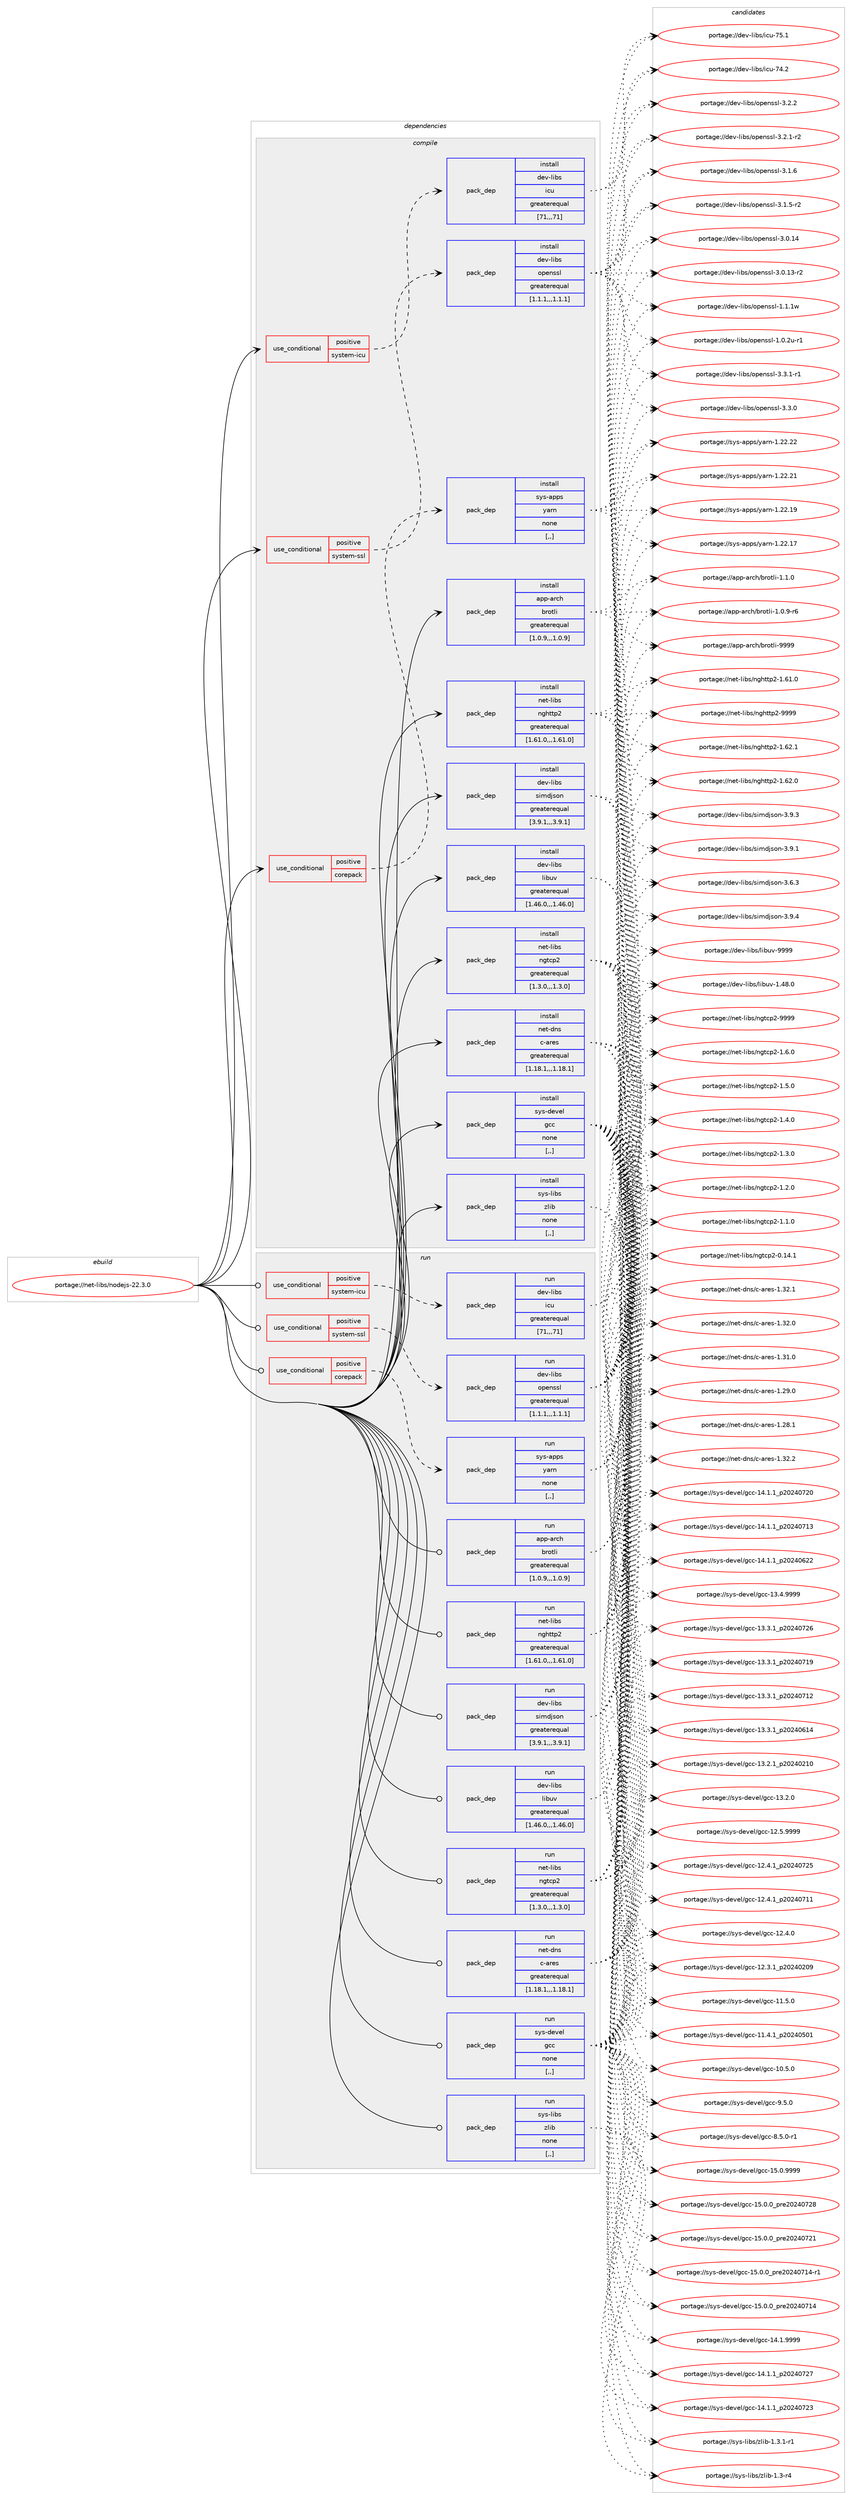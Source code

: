 digraph prolog {

# *************
# Graph options
# *************

newrank=true;
concentrate=true;
compound=true;
graph [rankdir=LR,fontname=Helvetica,fontsize=10,ranksep=1.5];#, ranksep=2.5, nodesep=0.2];
edge  [arrowhead=vee];
node  [fontname=Helvetica,fontsize=10];

# **********
# The ebuild
# **********

subgraph cluster_leftcol {
color=gray;
label=<<i>ebuild</i>>;
id [label="portage://net-libs/nodejs-22.3.0", color=red, width=4, href="../net-libs/nodejs-22.3.0.svg"];
}

# ****************
# The dependencies
# ****************

subgraph cluster_midcol {
color=gray;
label=<<i>dependencies</i>>;
subgraph cluster_compile {
fillcolor="#eeeeee";
style=filled;
label=<<i>compile</i>>;
subgraph cond94223 {
dependency360945 [label=<<TABLE BORDER="0" CELLBORDER="1" CELLSPACING="0" CELLPADDING="4"><TR><TD ROWSPAN="3" CELLPADDING="10">use_conditional</TD></TR><TR><TD>positive</TD></TR><TR><TD>corepack</TD></TR></TABLE>>, shape=none, color=red];
subgraph pack264064 {
dependency360946 [label=<<TABLE BORDER="0" CELLBORDER="1" CELLSPACING="0" CELLPADDING="4" WIDTH="220"><TR><TD ROWSPAN="6" CELLPADDING="30">pack_dep</TD></TR><TR><TD WIDTH="110">install</TD></TR><TR><TD>sys-apps</TD></TR><TR><TD>yarn</TD></TR><TR><TD>none</TD></TR><TR><TD>[,,]</TD></TR></TABLE>>, shape=none, color=blue];
}
dependency360945:e -> dependency360946:w [weight=20,style="dashed",arrowhead="vee"];
}
id:e -> dependency360945:w [weight=20,style="solid",arrowhead="vee"];
subgraph cond94224 {
dependency360947 [label=<<TABLE BORDER="0" CELLBORDER="1" CELLSPACING="0" CELLPADDING="4"><TR><TD ROWSPAN="3" CELLPADDING="10">use_conditional</TD></TR><TR><TD>positive</TD></TR><TR><TD>system-icu</TD></TR></TABLE>>, shape=none, color=red];
subgraph pack264065 {
dependency360948 [label=<<TABLE BORDER="0" CELLBORDER="1" CELLSPACING="0" CELLPADDING="4" WIDTH="220"><TR><TD ROWSPAN="6" CELLPADDING="30">pack_dep</TD></TR><TR><TD WIDTH="110">install</TD></TR><TR><TD>dev-libs</TD></TR><TR><TD>icu</TD></TR><TR><TD>greaterequal</TD></TR><TR><TD>[71,,,71]</TD></TR></TABLE>>, shape=none, color=blue];
}
dependency360947:e -> dependency360948:w [weight=20,style="dashed",arrowhead="vee"];
}
id:e -> dependency360947:w [weight=20,style="solid",arrowhead="vee"];
subgraph cond94225 {
dependency360949 [label=<<TABLE BORDER="0" CELLBORDER="1" CELLSPACING="0" CELLPADDING="4"><TR><TD ROWSPAN="3" CELLPADDING="10">use_conditional</TD></TR><TR><TD>positive</TD></TR><TR><TD>system-ssl</TD></TR></TABLE>>, shape=none, color=red];
subgraph pack264066 {
dependency360950 [label=<<TABLE BORDER="0" CELLBORDER="1" CELLSPACING="0" CELLPADDING="4" WIDTH="220"><TR><TD ROWSPAN="6" CELLPADDING="30">pack_dep</TD></TR><TR><TD WIDTH="110">install</TD></TR><TR><TD>dev-libs</TD></TR><TR><TD>openssl</TD></TR><TR><TD>greaterequal</TD></TR><TR><TD>[1.1.1,,,1.1.1]</TD></TR></TABLE>>, shape=none, color=blue];
}
dependency360949:e -> dependency360950:w [weight=20,style="dashed",arrowhead="vee"];
}
id:e -> dependency360949:w [weight=20,style="solid",arrowhead="vee"];
subgraph pack264067 {
dependency360951 [label=<<TABLE BORDER="0" CELLBORDER="1" CELLSPACING="0" CELLPADDING="4" WIDTH="220"><TR><TD ROWSPAN="6" CELLPADDING="30">pack_dep</TD></TR><TR><TD WIDTH="110">install</TD></TR><TR><TD>app-arch</TD></TR><TR><TD>brotli</TD></TR><TR><TD>greaterequal</TD></TR><TR><TD>[1.0.9,,,1.0.9]</TD></TR></TABLE>>, shape=none, color=blue];
}
id:e -> dependency360951:w [weight=20,style="solid",arrowhead="vee"];
subgraph pack264068 {
dependency360952 [label=<<TABLE BORDER="0" CELLBORDER="1" CELLSPACING="0" CELLPADDING="4" WIDTH="220"><TR><TD ROWSPAN="6" CELLPADDING="30">pack_dep</TD></TR><TR><TD WIDTH="110">install</TD></TR><TR><TD>dev-libs</TD></TR><TR><TD>libuv</TD></TR><TR><TD>greaterequal</TD></TR><TR><TD>[1.46.0,,,1.46.0]</TD></TR></TABLE>>, shape=none, color=blue];
}
id:e -> dependency360952:w [weight=20,style="solid",arrowhead="vee"];
subgraph pack264069 {
dependency360953 [label=<<TABLE BORDER="0" CELLBORDER="1" CELLSPACING="0" CELLPADDING="4" WIDTH="220"><TR><TD ROWSPAN="6" CELLPADDING="30">pack_dep</TD></TR><TR><TD WIDTH="110">install</TD></TR><TR><TD>dev-libs</TD></TR><TR><TD>simdjson</TD></TR><TR><TD>greaterequal</TD></TR><TR><TD>[3.9.1,,,3.9.1]</TD></TR></TABLE>>, shape=none, color=blue];
}
id:e -> dependency360953:w [weight=20,style="solid",arrowhead="vee"];
subgraph pack264070 {
dependency360954 [label=<<TABLE BORDER="0" CELLBORDER="1" CELLSPACING="0" CELLPADDING="4" WIDTH="220"><TR><TD ROWSPAN="6" CELLPADDING="30">pack_dep</TD></TR><TR><TD WIDTH="110">install</TD></TR><TR><TD>net-dns</TD></TR><TR><TD>c-ares</TD></TR><TR><TD>greaterequal</TD></TR><TR><TD>[1.18.1,,,1.18.1]</TD></TR></TABLE>>, shape=none, color=blue];
}
id:e -> dependency360954:w [weight=20,style="solid",arrowhead="vee"];
subgraph pack264071 {
dependency360955 [label=<<TABLE BORDER="0" CELLBORDER="1" CELLSPACING="0" CELLPADDING="4" WIDTH="220"><TR><TD ROWSPAN="6" CELLPADDING="30">pack_dep</TD></TR><TR><TD WIDTH="110">install</TD></TR><TR><TD>net-libs</TD></TR><TR><TD>nghttp2</TD></TR><TR><TD>greaterequal</TD></TR><TR><TD>[1.61.0,,,1.61.0]</TD></TR></TABLE>>, shape=none, color=blue];
}
id:e -> dependency360955:w [weight=20,style="solid",arrowhead="vee"];
subgraph pack264072 {
dependency360956 [label=<<TABLE BORDER="0" CELLBORDER="1" CELLSPACING="0" CELLPADDING="4" WIDTH="220"><TR><TD ROWSPAN="6" CELLPADDING="30">pack_dep</TD></TR><TR><TD WIDTH="110">install</TD></TR><TR><TD>net-libs</TD></TR><TR><TD>ngtcp2</TD></TR><TR><TD>greaterequal</TD></TR><TR><TD>[1.3.0,,,1.3.0]</TD></TR></TABLE>>, shape=none, color=blue];
}
id:e -> dependency360956:w [weight=20,style="solid",arrowhead="vee"];
subgraph pack264073 {
dependency360957 [label=<<TABLE BORDER="0" CELLBORDER="1" CELLSPACING="0" CELLPADDING="4" WIDTH="220"><TR><TD ROWSPAN="6" CELLPADDING="30">pack_dep</TD></TR><TR><TD WIDTH="110">install</TD></TR><TR><TD>sys-devel</TD></TR><TR><TD>gcc</TD></TR><TR><TD>none</TD></TR><TR><TD>[,,]</TD></TR></TABLE>>, shape=none, color=blue];
}
id:e -> dependency360957:w [weight=20,style="solid",arrowhead="vee"];
subgraph pack264074 {
dependency360958 [label=<<TABLE BORDER="0" CELLBORDER="1" CELLSPACING="0" CELLPADDING="4" WIDTH="220"><TR><TD ROWSPAN="6" CELLPADDING="30">pack_dep</TD></TR><TR><TD WIDTH="110">install</TD></TR><TR><TD>sys-libs</TD></TR><TR><TD>zlib</TD></TR><TR><TD>none</TD></TR><TR><TD>[,,]</TD></TR></TABLE>>, shape=none, color=blue];
}
id:e -> dependency360958:w [weight=20,style="solid",arrowhead="vee"];
}
subgraph cluster_compileandrun {
fillcolor="#eeeeee";
style=filled;
label=<<i>compile and run</i>>;
}
subgraph cluster_run {
fillcolor="#eeeeee";
style=filled;
label=<<i>run</i>>;
subgraph cond94226 {
dependency360959 [label=<<TABLE BORDER="0" CELLBORDER="1" CELLSPACING="0" CELLPADDING="4"><TR><TD ROWSPAN="3" CELLPADDING="10">use_conditional</TD></TR><TR><TD>positive</TD></TR><TR><TD>corepack</TD></TR></TABLE>>, shape=none, color=red];
subgraph pack264075 {
dependency360960 [label=<<TABLE BORDER="0" CELLBORDER="1" CELLSPACING="0" CELLPADDING="4" WIDTH="220"><TR><TD ROWSPAN="6" CELLPADDING="30">pack_dep</TD></TR><TR><TD WIDTH="110">run</TD></TR><TR><TD>sys-apps</TD></TR><TR><TD>yarn</TD></TR><TR><TD>none</TD></TR><TR><TD>[,,]</TD></TR></TABLE>>, shape=none, color=blue];
}
dependency360959:e -> dependency360960:w [weight=20,style="dashed",arrowhead="vee"];
}
id:e -> dependency360959:w [weight=20,style="solid",arrowhead="odot"];
subgraph cond94227 {
dependency360961 [label=<<TABLE BORDER="0" CELLBORDER="1" CELLSPACING="0" CELLPADDING="4"><TR><TD ROWSPAN="3" CELLPADDING="10">use_conditional</TD></TR><TR><TD>positive</TD></TR><TR><TD>system-icu</TD></TR></TABLE>>, shape=none, color=red];
subgraph pack264076 {
dependency360962 [label=<<TABLE BORDER="0" CELLBORDER="1" CELLSPACING="0" CELLPADDING="4" WIDTH="220"><TR><TD ROWSPAN="6" CELLPADDING="30">pack_dep</TD></TR><TR><TD WIDTH="110">run</TD></TR><TR><TD>dev-libs</TD></TR><TR><TD>icu</TD></TR><TR><TD>greaterequal</TD></TR><TR><TD>[71,,,71]</TD></TR></TABLE>>, shape=none, color=blue];
}
dependency360961:e -> dependency360962:w [weight=20,style="dashed",arrowhead="vee"];
}
id:e -> dependency360961:w [weight=20,style="solid",arrowhead="odot"];
subgraph cond94228 {
dependency360963 [label=<<TABLE BORDER="0" CELLBORDER="1" CELLSPACING="0" CELLPADDING="4"><TR><TD ROWSPAN="3" CELLPADDING="10">use_conditional</TD></TR><TR><TD>positive</TD></TR><TR><TD>system-ssl</TD></TR></TABLE>>, shape=none, color=red];
subgraph pack264077 {
dependency360964 [label=<<TABLE BORDER="0" CELLBORDER="1" CELLSPACING="0" CELLPADDING="4" WIDTH="220"><TR><TD ROWSPAN="6" CELLPADDING="30">pack_dep</TD></TR><TR><TD WIDTH="110">run</TD></TR><TR><TD>dev-libs</TD></TR><TR><TD>openssl</TD></TR><TR><TD>greaterequal</TD></TR><TR><TD>[1.1.1,,,1.1.1]</TD></TR></TABLE>>, shape=none, color=blue];
}
dependency360963:e -> dependency360964:w [weight=20,style="dashed",arrowhead="vee"];
}
id:e -> dependency360963:w [weight=20,style="solid",arrowhead="odot"];
subgraph pack264078 {
dependency360965 [label=<<TABLE BORDER="0" CELLBORDER="1" CELLSPACING="0" CELLPADDING="4" WIDTH="220"><TR><TD ROWSPAN="6" CELLPADDING="30">pack_dep</TD></TR><TR><TD WIDTH="110">run</TD></TR><TR><TD>app-arch</TD></TR><TR><TD>brotli</TD></TR><TR><TD>greaterequal</TD></TR><TR><TD>[1.0.9,,,1.0.9]</TD></TR></TABLE>>, shape=none, color=blue];
}
id:e -> dependency360965:w [weight=20,style="solid",arrowhead="odot"];
subgraph pack264079 {
dependency360966 [label=<<TABLE BORDER="0" CELLBORDER="1" CELLSPACING="0" CELLPADDING="4" WIDTH="220"><TR><TD ROWSPAN="6" CELLPADDING="30">pack_dep</TD></TR><TR><TD WIDTH="110">run</TD></TR><TR><TD>dev-libs</TD></TR><TR><TD>libuv</TD></TR><TR><TD>greaterequal</TD></TR><TR><TD>[1.46.0,,,1.46.0]</TD></TR></TABLE>>, shape=none, color=blue];
}
id:e -> dependency360966:w [weight=20,style="solid",arrowhead="odot"];
subgraph pack264080 {
dependency360967 [label=<<TABLE BORDER="0" CELLBORDER="1" CELLSPACING="0" CELLPADDING="4" WIDTH="220"><TR><TD ROWSPAN="6" CELLPADDING="30">pack_dep</TD></TR><TR><TD WIDTH="110">run</TD></TR><TR><TD>dev-libs</TD></TR><TR><TD>simdjson</TD></TR><TR><TD>greaterequal</TD></TR><TR><TD>[3.9.1,,,3.9.1]</TD></TR></TABLE>>, shape=none, color=blue];
}
id:e -> dependency360967:w [weight=20,style="solid",arrowhead="odot"];
subgraph pack264081 {
dependency360968 [label=<<TABLE BORDER="0" CELLBORDER="1" CELLSPACING="0" CELLPADDING="4" WIDTH="220"><TR><TD ROWSPAN="6" CELLPADDING="30">pack_dep</TD></TR><TR><TD WIDTH="110">run</TD></TR><TR><TD>net-dns</TD></TR><TR><TD>c-ares</TD></TR><TR><TD>greaterequal</TD></TR><TR><TD>[1.18.1,,,1.18.1]</TD></TR></TABLE>>, shape=none, color=blue];
}
id:e -> dependency360968:w [weight=20,style="solid",arrowhead="odot"];
subgraph pack264082 {
dependency360969 [label=<<TABLE BORDER="0" CELLBORDER="1" CELLSPACING="0" CELLPADDING="4" WIDTH="220"><TR><TD ROWSPAN="6" CELLPADDING="30">pack_dep</TD></TR><TR><TD WIDTH="110">run</TD></TR><TR><TD>net-libs</TD></TR><TR><TD>nghttp2</TD></TR><TR><TD>greaterequal</TD></TR><TR><TD>[1.61.0,,,1.61.0]</TD></TR></TABLE>>, shape=none, color=blue];
}
id:e -> dependency360969:w [weight=20,style="solid",arrowhead="odot"];
subgraph pack264083 {
dependency360970 [label=<<TABLE BORDER="0" CELLBORDER="1" CELLSPACING="0" CELLPADDING="4" WIDTH="220"><TR><TD ROWSPAN="6" CELLPADDING="30">pack_dep</TD></TR><TR><TD WIDTH="110">run</TD></TR><TR><TD>net-libs</TD></TR><TR><TD>ngtcp2</TD></TR><TR><TD>greaterequal</TD></TR><TR><TD>[1.3.0,,,1.3.0]</TD></TR></TABLE>>, shape=none, color=blue];
}
id:e -> dependency360970:w [weight=20,style="solid",arrowhead="odot"];
subgraph pack264084 {
dependency360971 [label=<<TABLE BORDER="0" CELLBORDER="1" CELLSPACING="0" CELLPADDING="4" WIDTH="220"><TR><TD ROWSPAN="6" CELLPADDING="30">pack_dep</TD></TR><TR><TD WIDTH="110">run</TD></TR><TR><TD>sys-devel</TD></TR><TR><TD>gcc</TD></TR><TR><TD>none</TD></TR><TR><TD>[,,]</TD></TR></TABLE>>, shape=none, color=blue];
}
id:e -> dependency360971:w [weight=20,style="solid",arrowhead="odot"];
subgraph pack264085 {
dependency360972 [label=<<TABLE BORDER="0" CELLBORDER="1" CELLSPACING="0" CELLPADDING="4" WIDTH="220"><TR><TD ROWSPAN="6" CELLPADDING="30">pack_dep</TD></TR><TR><TD WIDTH="110">run</TD></TR><TR><TD>sys-libs</TD></TR><TR><TD>zlib</TD></TR><TR><TD>none</TD></TR><TR><TD>[,,]</TD></TR></TABLE>>, shape=none, color=blue];
}
id:e -> dependency360972:w [weight=20,style="solid",arrowhead="odot"];
}
}

# **************
# The candidates
# **************

subgraph cluster_choices {
rank=same;
color=gray;
label=<<i>candidates</i>>;

subgraph choice264064 {
color=black;
nodesep=1;
choice115121115459711211211547121971141104549465050465050 [label="portage://sys-apps/yarn-1.22.22", color=red, width=4,href="../sys-apps/yarn-1.22.22.svg"];
choice115121115459711211211547121971141104549465050465049 [label="portage://sys-apps/yarn-1.22.21", color=red, width=4,href="../sys-apps/yarn-1.22.21.svg"];
choice115121115459711211211547121971141104549465050464957 [label="portage://sys-apps/yarn-1.22.19", color=red, width=4,href="../sys-apps/yarn-1.22.19.svg"];
choice115121115459711211211547121971141104549465050464955 [label="portage://sys-apps/yarn-1.22.17", color=red, width=4,href="../sys-apps/yarn-1.22.17.svg"];
dependency360946:e -> choice115121115459711211211547121971141104549465050465050:w [style=dotted,weight="100"];
dependency360946:e -> choice115121115459711211211547121971141104549465050465049:w [style=dotted,weight="100"];
dependency360946:e -> choice115121115459711211211547121971141104549465050464957:w [style=dotted,weight="100"];
dependency360946:e -> choice115121115459711211211547121971141104549465050464955:w [style=dotted,weight="100"];
}
subgraph choice264065 {
color=black;
nodesep=1;
choice100101118451081059811547105991174555534649 [label="portage://dev-libs/icu-75.1", color=red, width=4,href="../dev-libs/icu-75.1.svg"];
choice100101118451081059811547105991174555524650 [label="portage://dev-libs/icu-74.2", color=red, width=4,href="../dev-libs/icu-74.2.svg"];
dependency360948:e -> choice100101118451081059811547105991174555534649:w [style=dotted,weight="100"];
dependency360948:e -> choice100101118451081059811547105991174555524650:w [style=dotted,weight="100"];
}
subgraph choice264066 {
color=black;
nodesep=1;
choice1001011184510810598115471111121011101151151084551465146494511449 [label="portage://dev-libs/openssl-3.3.1-r1", color=red, width=4,href="../dev-libs/openssl-3.3.1-r1.svg"];
choice100101118451081059811547111112101110115115108455146514648 [label="portage://dev-libs/openssl-3.3.0", color=red, width=4,href="../dev-libs/openssl-3.3.0.svg"];
choice100101118451081059811547111112101110115115108455146504650 [label="portage://dev-libs/openssl-3.2.2", color=red, width=4,href="../dev-libs/openssl-3.2.2.svg"];
choice1001011184510810598115471111121011101151151084551465046494511450 [label="portage://dev-libs/openssl-3.2.1-r2", color=red, width=4,href="../dev-libs/openssl-3.2.1-r2.svg"];
choice100101118451081059811547111112101110115115108455146494654 [label="portage://dev-libs/openssl-3.1.6", color=red, width=4,href="../dev-libs/openssl-3.1.6.svg"];
choice1001011184510810598115471111121011101151151084551464946534511450 [label="portage://dev-libs/openssl-3.1.5-r2", color=red, width=4,href="../dev-libs/openssl-3.1.5-r2.svg"];
choice10010111845108105981154711111210111011511510845514648464952 [label="portage://dev-libs/openssl-3.0.14", color=red, width=4,href="../dev-libs/openssl-3.0.14.svg"];
choice100101118451081059811547111112101110115115108455146484649514511450 [label="portage://dev-libs/openssl-3.0.13-r2", color=red, width=4,href="../dev-libs/openssl-3.0.13-r2.svg"];
choice100101118451081059811547111112101110115115108454946494649119 [label="portage://dev-libs/openssl-1.1.1w", color=red, width=4,href="../dev-libs/openssl-1.1.1w.svg"];
choice1001011184510810598115471111121011101151151084549464846501174511449 [label="portage://dev-libs/openssl-1.0.2u-r1", color=red, width=4,href="../dev-libs/openssl-1.0.2u-r1.svg"];
dependency360950:e -> choice1001011184510810598115471111121011101151151084551465146494511449:w [style=dotted,weight="100"];
dependency360950:e -> choice100101118451081059811547111112101110115115108455146514648:w [style=dotted,weight="100"];
dependency360950:e -> choice100101118451081059811547111112101110115115108455146504650:w [style=dotted,weight="100"];
dependency360950:e -> choice1001011184510810598115471111121011101151151084551465046494511450:w [style=dotted,weight="100"];
dependency360950:e -> choice100101118451081059811547111112101110115115108455146494654:w [style=dotted,weight="100"];
dependency360950:e -> choice1001011184510810598115471111121011101151151084551464946534511450:w [style=dotted,weight="100"];
dependency360950:e -> choice10010111845108105981154711111210111011511510845514648464952:w [style=dotted,weight="100"];
dependency360950:e -> choice100101118451081059811547111112101110115115108455146484649514511450:w [style=dotted,weight="100"];
dependency360950:e -> choice100101118451081059811547111112101110115115108454946494649119:w [style=dotted,weight="100"];
dependency360950:e -> choice1001011184510810598115471111121011101151151084549464846501174511449:w [style=dotted,weight="100"];
}
subgraph choice264067 {
color=black;
nodesep=1;
choice9711211245971149910447981141111161081054557575757 [label="portage://app-arch/brotli-9999", color=red, width=4,href="../app-arch/brotli-9999.svg"];
choice971121124597114991044798114111116108105454946494648 [label="portage://app-arch/brotli-1.1.0", color=red, width=4,href="../app-arch/brotli-1.1.0.svg"];
choice9711211245971149910447981141111161081054549464846574511454 [label="portage://app-arch/brotli-1.0.9-r6", color=red, width=4,href="../app-arch/brotli-1.0.9-r6.svg"];
dependency360951:e -> choice9711211245971149910447981141111161081054557575757:w [style=dotted,weight="100"];
dependency360951:e -> choice971121124597114991044798114111116108105454946494648:w [style=dotted,weight="100"];
dependency360951:e -> choice9711211245971149910447981141111161081054549464846574511454:w [style=dotted,weight="100"];
}
subgraph choice264068 {
color=black;
nodesep=1;
choice100101118451081059811547108105981171184557575757 [label="portage://dev-libs/libuv-9999", color=red, width=4,href="../dev-libs/libuv-9999.svg"];
choice1001011184510810598115471081059811711845494652564648 [label="portage://dev-libs/libuv-1.48.0", color=red, width=4,href="../dev-libs/libuv-1.48.0.svg"];
dependency360952:e -> choice100101118451081059811547108105981171184557575757:w [style=dotted,weight="100"];
dependency360952:e -> choice1001011184510810598115471081059811711845494652564648:w [style=dotted,weight="100"];
}
subgraph choice264069 {
color=black;
nodesep=1;
choice100101118451081059811547115105109100106115111110455146574652 [label="portage://dev-libs/simdjson-3.9.4", color=red, width=4,href="../dev-libs/simdjson-3.9.4.svg"];
choice100101118451081059811547115105109100106115111110455146574651 [label="portage://dev-libs/simdjson-3.9.3", color=red, width=4,href="../dev-libs/simdjson-3.9.3.svg"];
choice100101118451081059811547115105109100106115111110455146574649 [label="portage://dev-libs/simdjson-3.9.1", color=red, width=4,href="../dev-libs/simdjson-3.9.1.svg"];
choice100101118451081059811547115105109100106115111110455146544651 [label="portage://dev-libs/simdjson-3.6.3", color=red, width=4,href="../dev-libs/simdjson-3.6.3.svg"];
dependency360953:e -> choice100101118451081059811547115105109100106115111110455146574652:w [style=dotted,weight="100"];
dependency360953:e -> choice100101118451081059811547115105109100106115111110455146574651:w [style=dotted,weight="100"];
dependency360953:e -> choice100101118451081059811547115105109100106115111110455146574649:w [style=dotted,weight="100"];
dependency360953:e -> choice100101118451081059811547115105109100106115111110455146544651:w [style=dotted,weight="100"];
}
subgraph choice264070 {
color=black;
nodesep=1;
choice110101116451001101154799459711410111545494651504650 [label="portage://net-dns/c-ares-1.32.2", color=red, width=4,href="../net-dns/c-ares-1.32.2.svg"];
choice110101116451001101154799459711410111545494651504649 [label="portage://net-dns/c-ares-1.32.1", color=red, width=4,href="../net-dns/c-ares-1.32.1.svg"];
choice110101116451001101154799459711410111545494651504648 [label="portage://net-dns/c-ares-1.32.0", color=red, width=4,href="../net-dns/c-ares-1.32.0.svg"];
choice110101116451001101154799459711410111545494651494648 [label="portage://net-dns/c-ares-1.31.0", color=red, width=4,href="../net-dns/c-ares-1.31.0.svg"];
choice110101116451001101154799459711410111545494650574648 [label="portage://net-dns/c-ares-1.29.0", color=red, width=4,href="../net-dns/c-ares-1.29.0.svg"];
choice110101116451001101154799459711410111545494650564649 [label="portage://net-dns/c-ares-1.28.1", color=red, width=4,href="../net-dns/c-ares-1.28.1.svg"];
dependency360954:e -> choice110101116451001101154799459711410111545494651504650:w [style=dotted,weight="100"];
dependency360954:e -> choice110101116451001101154799459711410111545494651504649:w [style=dotted,weight="100"];
dependency360954:e -> choice110101116451001101154799459711410111545494651504648:w [style=dotted,weight="100"];
dependency360954:e -> choice110101116451001101154799459711410111545494651494648:w [style=dotted,weight="100"];
dependency360954:e -> choice110101116451001101154799459711410111545494650574648:w [style=dotted,weight="100"];
dependency360954:e -> choice110101116451001101154799459711410111545494650564649:w [style=dotted,weight="100"];
}
subgraph choice264071 {
color=black;
nodesep=1;
choice110101116451081059811547110103104116116112504557575757 [label="portage://net-libs/nghttp2-9999", color=red, width=4,href="../net-libs/nghttp2-9999.svg"];
choice1101011164510810598115471101031041161161125045494654504649 [label="portage://net-libs/nghttp2-1.62.1", color=red, width=4,href="../net-libs/nghttp2-1.62.1.svg"];
choice1101011164510810598115471101031041161161125045494654504648 [label="portage://net-libs/nghttp2-1.62.0", color=red, width=4,href="../net-libs/nghttp2-1.62.0.svg"];
choice1101011164510810598115471101031041161161125045494654494648 [label="portage://net-libs/nghttp2-1.61.0", color=red, width=4,href="../net-libs/nghttp2-1.61.0.svg"];
dependency360955:e -> choice110101116451081059811547110103104116116112504557575757:w [style=dotted,weight="100"];
dependency360955:e -> choice1101011164510810598115471101031041161161125045494654504649:w [style=dotted,weight="100"];
dependency360955:e -> choice1101011164510810598115471101031041161161125045494654504648:w [style=dotted,weight="100"];
dependency360955:e -> choice1101011164510810598115471101031041161161125045494654494648:w [style=dotted,weight="100"];
}
subgraph choice264072 {
color=black;
nodesep=1;
choice11010111645108105981154711010311699112504557575757 [label="portage://net-libs/ngtcp2-9999", color=red, width=4,href="../net-libs/ngtcp2-9999.svg"];
choice1101011164510810598115471101031169911250454946544648 [label="portage://net-libs/ngtcp2-1.6.0", color=red, width=4,href="../net-libs/ngtcp2-1.6.0.svg"];
choice1101011164510810598115471101031169911250454946534648 [label="portage://net-libs/ngtcp2-1.5.0", color=red, width=4,href="../net-libs/ngtcp2-1.5.0.svg"];
choice1101011164510810598115471101031169911250454946524648 [label="portage://net-libs/ngtcp2-1.4.0", color=red, width=4,href="../net-libs/ngtcp2-1.4.0.svg"];
choice1101011164510810598115471101031169911250454946514648 [label="portage://net-libs/ngtcp2-1.3.0", color=red, width=4,href="../net-libs/ngtcp2-1.3.0.svg"];
choice1101011164510810598115471101031169911250454946504648 [label="portage://net-libs/ngtcp2-1.2.0", color=red, width=4,href="../net-libs/ngtcp2-1.2.0.svg"];
choice1101011164510810598115471101031169911250454946494648 [label="portage://net-libs/ngtcp2-1.1.0", color=red, width=4,href="../net-libs/ngtcp2-1.1.0.svg"];
choice110101116451081059811547110103116991125045484649524649 [label="portage://net-libs/ngtcp2-0.14.1", color=red, width=4,href="../net-libs/ngtcp2-0.14.1.svg"];
dependency360956:e -> choice11010111645108105981154711010311699112504557575757:w [style=dotted,weight="100"];
dependency360956:e -> choice1101011164510810598115471101031169911250454946544648:w [style=dotted,weight="100"];
dependency360956:e -> choice1101011164510810598115471101031169911250454946534648:w [style=dotted,weight="100"];
dependency360956:e -> choice1101011164510810598115471101031169911250454946524648:w [style=dotted,weight="100"];
dependency360956:e -> choice1101011164510810598115471101031169911250454946514648:w [style=dotted,weight="100"];
dependency360956:e -> choice1101011164510810598115471101031169911250454946504648:w [style=dotted,weight="100"];
dependency360956:e -> choice1101011164510810598115471101031169911250454946494648:w [style=dotted,weight="100"];
dependency360956:e -> choice110101116451081059811547110103116991125045484649524649:w [style=dotted,weight="100"];
}
subgraph choice264073 {
color=black;
nodesep=1;
choice1151211154510010111810110847103999945495346484657575757 [label="portage://sys-devel/gcc-15.0.9999", color=red, width=4,href="../sys-devel/gcc-15.0.9999.svg"];
choice1151211154510010111810110847103999945495346484648951121141015048505248555056 [label="portage://sys-devel/gcc-15.0.0_pre20240728", color=red, width=4,href="../sys-devel/gcc-15.0.0_pre20240728.svg"];
choice1151211154510010111810110847103999945495346484648951121141015048505248555049 [label="portage://sys-devel/gcc-15.0.0_pre20240721", color=red, width=4,href="../sys-devel/gcc-15.0.0_pre20240721.svg"];
choice11512111545100101118101108471039999454953464846489511211410150485052485549524511449 [label="portage://sys-devel/gcc-15.0.0_pre20240714-r1", color=red, width=4,href="../sys-devel/gcc-15.0.0_pre20240714-r1.svg"];
choice1151211154510010111810110847103999945495346484648951121141015048505248554952 [label="portage://sys-devel/gcc-15.0.0_pre20240714", color=red, width=4,href="../sys-devel/gcc-15.0.0_pre20240714.svg"];
choice1151211154510010111810110847103999945495246494657575757 [label="portage://sys-devel/gcc-14.1.9999", color=red, width=4,href="../sys-devel/gcc-14.1.9999.svg"];
choice1151211154510010111810110847103999945495246494649951125048505248555055 [label="portage://sys-devel/gcc-14.1.1_p20240727", color=red, width=4,href="../sys-devel/gcc-14.1.1_p20240727.svg"];
choice1151211154510010111810110847103999945495246494649951125048505248555051 [label="portage://sys-devel/gcc-14.1.1_p20240723", color=red, width=4,href="../sys-devel/gcc-14.1.1_p20240723.svg"];
choice1151211154510010111810110847103999945495246494649951125048505248555048 [label="portage://sys-devel/gcc-14.1.1_p20240720", color=red, width=4,href="../sys-devel/gcc-14.1.1_p20240720.svg"];
choice1151211154510010111810110847103999945495246494649951125048505248554951 [label="portage://sys-devel/gcc-14.1.1_p20240713", color=red, width=4,href="../sys-devel/gcc-14.1.1_p20240713.svg"];
choice1151211154510010111810110847103999945495246494649951125048505248545050 [label="portage://sys-devel/gcc-14.1.1_p20240622", color=red, width=4,href="../sys-devel/gcc-14.1.1_p20240622.svg"];
choice1151211154510010111810110847103999945495146524657575757 [label="portage://sys-devel/gcc-13.4.9999", color=red, width=4,href="../sys-devel/gcc-13.4.9999.svg"];
choice1151211154510010111810110847103999945495146514649951125048505248555054 [label="portage://sys-devel/gcc-13.3.1_p20240726", color=red, width=4,href="../sys-devel/gcc-13.3.1_p20240726.svg"];
choice1151211154510010111810110847103999945495146514649951125048505248554957 [label="portage://sys-devel/gcc-13.3.1_p20240719", color=red, width=4,href="../sys-devel/gcc-13.3.1_p20240719.svg"];
choice1151211154510010111810110847103999945495146514649951125048505248554950 [label="portage://sys-devel/gcc-13.3.1_p20240712", color=red, width=4,href="../sys-devel/gcc-13.3.1_p20240712.svg"];
choice1151211154510010111810110847103999945495146514649951125048505248544952 [label="portage://sys-devel/gcc-13.3.1_p20240614", color=red, width=4,href="../sys-devel/gcc-13.3.1_p20240614.svg"];
choice1151211154510010111810110847103999945495146504649951125048505248504948 [label="portage://sys-devel/gcc-13.2.1_p20240210", color=red, width=4,href="../sys-devel/gcc-13.2.1_p20240210.svg"];
choice1151211154510010111810110847103999945495146504648 [label="portage://sys-devel/gcc-13.2.0", color=red, width=4,href="../sys-devel/gcc-13.2.0.svg"];
choice1151211154510010111810110847103999945495046534657575757 [label="portage://sys-devel/gcc-12.5.9999", color=red, width=4,href="../sys-devel/gcc-12.5.9999.svg"];
choice1151211154510010111810110847103999945495046524649951125048505248555053 [label="portage://sys-devel/gcc-12.4.1_p20240725", color=red, width=4,href="../sys-devel/gcc-12.4.1_p20240725.svg"];
choice1151211154510010111810110847103999945495046524649951125048505248554949 [label="portage://sys-devel/gcc-12.4.1_p20240711", color=red, width=4,href="../sys-devel/gcc-12.4.1_p20240711.svg"];
choice1151211154510010111810110847103999945495046524648 [label="portage://sys-devel/gcc-12.4.0", color=red, width=4,href="../sys-devel/gcc-12.4.0.svg"];
choice1151211154510010111810110847103999945495046514649951125048505248504857 [label="portage://sys-devel/gcc-12.3.1_p20240209", color=red, width=4,href="../sys-devel/gcc-12.3.1_p20240209.svg"];
choice1151211154510010111810110847103999945494946534648 [label="portage://sys-devel/gcc-11.5.0", color=red, width=4,href="../sys-devel/gcc-11.5.0.svg"];
choice1151211154510010111810110847103999945494946524649951125048505248534849 [label="portage://sys-devel/gcc-11.4.1_p20240501", color=red, width=4,href="../sys-devel/gcc-11.4.1_p20240501.svg"];
choice1151211154510010111810110847103999945494846534648 [label="portage://sys-devel/gcc-10.5.0", color=red, width=4,href="../sys-devel/gcc-10.5.0.svg"];
choice11512111545100101118101108471039999455746534648 [label="portage://sys-devel/gcc-9.5.0", color=red, width=4,href="../sys-devel/gcc-9.5.0.svg"];
choice115121115451001011181011084710399994556465346484511449 [label="portage://sys-devel/gcc-8.5.0-r1", color=red, width=4,href="../sys-devel/gcc-8.5.0-r1.svg"];
dependency360957:e -> choice1151211154510010111810110847103999945495346484657575757:w [style=dotted,weight="100"];
dependency360957:e -> choice1151211154510010111810110847103999945495346484648951121141015048505248555056:w [style=dotted,weight="100"];
dependency360957:e -> choice1151211154510010111810110847103999945495346484648951121141015048505248555049:w [style=dotted,weight="100"];
dependency360957:e -> choice11512111545100101118101108471039999454953464846489511211410150485052485549524511449:w [style=dotted,weight="100"];
dependency360957:e -> choice1151211154510010111810110847103999945495346484648951121141015048505248554952:w [style=dotted,weight="100"];
dependency360957:e -> choice1151211154510010111810110847103999945495246494657575757:w [style=dotted,weight="100"];
dependency360957:e -> choice1151211154510010111810110847103999945495246494649951125048505248555055:w [style=dotted,weight="100"];
dependency360957:e -> choice1151211154510010111810110847103999945495246494649951125048505248555051:w [style=dotted,weight="100"];
dependency360957:e -> choice1151211154510010111810110847103999945495246494649951125048505248555048:w [style=dotted,weight="100"];
dependency360957:e -> choice1151211154510010111810110847103999945495246494649951125048505248554951:w [style=dotted,weight="100"];
dependency360957:e -> choice1151211154510010111810110847103999945495246494649951125048505248545050:w [style=dotted,weight="100"];
dependency360957:e -> choice1151211154510010111810110847103999945495146524657575757:w [style=dotted,weight="100"];
dependency360957:e -> choice1151211154510010111810110847103999945495146514649951125048505248555054:w [style=dotted,weight="100"];
dependency360957:e -> choice1151211154510010111810110847103999945495146514649951125048505248554957:w [style=dotted,weight="100"];
dependency360957:e -> choice1151211154510010111810110847103999945495146514649951125048505248554950:w [style=dotted,weight="100"];
dependency360957:e -> choice1151211154510010111810110847103999945495146514649951125048505248544952:w [style=dotted,weight="100"];
dependency360957:e -> choice1151211154510010111810110847103999945495146504649951125048505248504948:w [style=dotted,weight="100"];
dependency360957:e -> choice1151211154510010111810110847103999945495146504648:w [style=dotted,weight="100"];
dependency360957:e -> choice1151211154510010111810110847103999945495046534657575757:w [style=dotted,weight="100"];
dependency360957:e -> choice1151211154510010111810110847103999945495046524649951125048505248555053:w [style=dotted,weight="100"];
dependency360957:e -> choice1151211154510010111810110847103999945495046524649951125048505248554949:w [style=dotted,weight="100"];
dependency360957:e -> choice1151211154510010111810110847103999945495046524648:w [style=dotted,weight="100"];
dependency360957:e -> choice1151211154510010111810110847103999945495046514649951125048505248504857:w [style=dotted,weight="100"];
dependency360957:e -> choice1151211154510010111810110847103999945494946534648:w [style=dotted,weight="100"];
dependency360957:e -> choice1151211154510010111810110847103999945494946524649951125048505248534849:w [style=dotted,weight="100"];
dependency360957:e -> choice1151211154510010111810110847103999945494846534648:w [style=dotted,weight="100"];
dependency360957:e -> choice11512111545100101118101108471039999455746534648:w [style=dotted,weight="100"];
dependency360957:e -> choice115121115451001011181011084710399994556465346484511449:w [style=dotted,weight="100"];
}
subgraph choice264074 {
color=black;
nodesep=1;
choice115121115451081059811547122108105984549465146494511449 [label="portage://sys-libs/zlib-1.3.1-r1", color=red, width=4,href="../sys-libs/zlib-1.3.1-r1.svg"];
choice11512111545108105981154712210810598454946514511452 [label="portage://sys-libs/zlib-1.3-r4", color=red, width=4,href="../sys-libs/zlib-1.3-r4.svg"];
dependency360958:e -> choice115121115451081059811547122108105984549465146494511449:w [style=dotted,weight="100"];
dependency360958:e -> choice11512111545108105981154712210810598454946514511452:w [style=dotted,weight="100"];
}
subgraph choice264075 {
color=black;
nodesep=1;
choice115121115459711211211547121971141104549465050465050 [label="portage://sys-apps/yarn-1.22.22", color=red, width=4,href="../sys-apps/yarn-1.22.22.svg"];
choice115121115459711211211547121971141104549465050465049 [label="portage://sys-apps/yarn-1.22.21", color=red, width=4,href="../sys-apps/yarn-1.22.21.svg"];
choice115121115459711211211547121971141104549465050464957 [label="portage://sys-apps/yarn-1.22.19", color=red, width=4,href="../sys-apps/yarn-1.22.19.svg"];
choice115121115459711211211547121971141104549465050464955 [label="portage://sys-apps/yarn-1.22.17", color=red, width=4,href="../sys-apps/yarn-1.22.17.svg"];
dependency360960:e -> choice115121115459711211211547121971141104549465050465050:w [style=dotted,weight="100"];
dependency360960:e -> choice115121115459711211211547121971141104549465050465049:w [style=dotted,weight="100"];
dependency360960:e -> choice115121115459711211211547121971141104549465050464957:w [style=dotted,weight="100"];
dependency360960:e -> choice115121115459711211211547121971141104549465050464955:w [style=dotted,weight="100"];
}
subgraph choice264076 {
color=black;
nodesep=1;
choice100101118451081059811547105991174555534649 [label="portage://dev-libs/icu-75.1", color=red, width=4,href="../dev-libs/icu-75.1.svg"];
choice100101118451081059811547105991174555524650 [label="portage://dev-libs/icu-74.2", color=red, width=4,href="../dev-libs/icu-74.2.svg"];
dependency360962:e -> choice100101118451081059811547105991174555534649:w [style=dotted,weight="100"];
dependency360962:e -> choice100101118451081059811547105991174555524650:w [style=dotted,weight="100"];
}
subgraph choice264077 {
color=black;
nodesep=1;
choice1001011184510810598115471111121011101151151084551465146494511449 [label="portage://dev-libs/openssl-3.3.1-r1", color=red, width=4,href="../dev-libs/openssl-3.3.1-r1.svg"];
choice100101118451081059811547111112101110115115108455146514648 [label="portage://dev-libs/openssl-3.3.0", color=red, width=4,href="../dev-libs/openssl-3.3.0.svg"];
choice100101118451081059811547111112101110115115108455146504650 [label="portage://dev-libs/openssl-3.2.2", color=red, width=4,href="../dev-libs/openssl-3.2.2.svg"];
choice1001011184510810598115471111121011101151151084551465046494511450 [label="portage://dev-libs/openssl-3.2.1-r2", color=red, width=4,href="../dev-libs/openssl-3.2.1-r2.svg"];
choice100101118451081059811547111112101110115115108455146494654 [label="portage://dev-libs/openssl-3.1.6", color=red, width=4,href="../dev-libs/openssl-3.1.6.svg"];
choice1001011184510810598115471111121011101151151084551464946534511450 [label="portage://dev-libs/openssl-3.1.5-r2", color=red, width=4,href="../dev-libs/openssl-3.1.5-r2.svg"];
choice10010111845108105981154711111210111011511510845514648464952 [label="portage://dev-libs/openssl-3.0.14", color=red, width=4,href="../dev-libs/openssl-3.0.14.svg"];
choice100101118451081059811547111112101110115115108455146484649514511450 [label="portage://dev-libs/openssl-3.0.13-r2", color=red, width=4,href="../dev-libs/openssl-3.0.13-r2.svg"];
choice100101118451081059811547111112101110115115108454946494649119 [label="portage://dev-libs/openssl-1.1.1w", color=red, width=4,href="../dev-libs/openssl-1.1.1w.svg"];
choice1001011184510810598115471111121011101151151084549464846501174511449 [label="portage://dev-libs/openssl-1.0.2u-r1", color=red, width=4,href="../dev-libs/openssl-1.0.2u-r1.svg"];
dependency360964:e -> choice1001011184510810598115471111121011101151151084551465146494511449:w [style=dotted,weight="100"];
dependency360964:e -> choice100101118451081059811547111112101110115115108455146514648:w [style=dotted,weight="100"];
dependency360964:e -> choice100101118451081059811547111112101110115115108455146504650:w [style=dotted,weight="100"];
dependency360964:e -> choice1001011184510810598115471111121011101151151084551465046494511450:w [style=dotted,weight="100"];
dependency360964:e -> choice100101118451081059811547111112101110115115108455146494654:w [style=dotted,weight="100"];
dependency360964:e -> choice1001011184510810598115471111121011101151151084551464946534511450:w [style=dotted,weight="100"];
dependency360964:e -> choice10010111845108105981154711111210111011511510845514648464952:w [style=dotted,weight="100"];
dependency360964:e -> choice100101118451081059811547111112101110115115108455146484649514511450:w [style=dotted,weight="100"];
dependency360964:e -> choice100101118451081059811547111112101110115115108454946494649119:w [style=dotted,weight="100"];
dependency360964:e -> choice1001011184510810598115471111121011101151151084549464846501174511449:w [style=dotted,weight="100"];
}
subgraph choice264078 {
color=black;
nodesep=1;
choice9711211245971149910447981141111161081054557575757 [label="portage://app-arch/brotli-9999", color=red, width=4,href="../app-arch/brotli-9999.svg"];
choice971121124597114991044798114111116108105454946494648 [label="portage://app-arch/brotli-1.1.0", color=red, width=4,href="../app-arch/brotli-1.1.0.svg"];
choice9711211245971149910447981141111161081054549464846574511454 [label="portage://app-arch/brotli-1.0.9-r6", color=red, width=4,href="../app-arch/brotli-1.0.9-r6.svg"];
dependency360965:e -> choice9711211245971149910447981141111161081054557575757:w [style=dotted,weight="100"];
dependency360965:e -> choice971121124597114991044798114111116108105454946494648:w [style=dotted,weight="100"];
dependency360965:e -> choice9711211245971149910447981141111161081054549464846574511454:w [style=dotted,weight="100"];
}
subgraph choice264079 {
color=black;
nodesep=1;
choice100101118451081059811547108105981171184557575757 [label="portage://dev-libs/libuv-9999", color=red, width=4,href="../dev-libs/libuv-9999.svg"];
choice1001011184510810598115471081059811711845494652564648 [label="portage://dev-libs/libuv-1.48.0", color=red, width=4,href="../dev-libs/libuv-1.48.0.svg"];
dependency360966:e -> choice100101118451081059811547108105981171184557575757:w [style=dotted,weight="100"];
dependency360966:e -> choice1001011184510810598115471081059811711845494652564648:w [style=dotted,weight="100"];
}
subgraph choice264080 {
color=black;
nodesep=1;
choice100101118451081059811547115105109100106115111110455146574652 [label="portage://dev-libs/simdjson-3.9.4", color=red, width=4,href="../dev-libs/simdjson-3.9.4.svg"];
choice100101118451081059811547115105109100106115111110455146574651 [label="portage://dev-libs/simdjson-3.9.3", color=red, width=4,href="../dev-libs/simdjson-3.9.3.svg"];
choice100101118451081059811547115105109100106115111110455146574649 [label="portage://dev-libs/simdjson-3.9.1", color=red, width=4,href="../dev-libs/simdjson-3.9.1.svg"];
choice100101118451081059811547115105109100106115111110455146544651 [label="portage://dev-libs/simdjson-3.6.3", color=red, width=4,href="../dev-libs/simdjson-3.6.3.svg"];
dependency360967:e -> choice100101118451081059811547115105109100106115111110455146574652:w [style=dotted,weight="100"];
dependency360967:e -> choice100101118451081059811547115105109100106115111110455146574651:w [style=dotted,weight="100"];
dependency360967:e -> choice100101118451081059811547115105109100106115111110455146574649:w [style=dotted,weight="100"];
dependency360967:e -> choice100101118451081059811547115105109100106115111110455146544651:w [style=dotted,weight="100"];
}
subgraph choice264081 {
color=black;
nodesep=1;
choice110101116451001101154799459711410111545494651504650 [label="portage://net-dns/c-ares-1.32.2", color=red, width=4,href="../net-dns/c-ares-1.32.2.svg"];
choice110101116451001101154799459711410111545494651504649 [label="portage://net-dns/c-ares-1.32.1", color=red, width=4,href="../net-dns/c-ares-1.32.1.svg"];
choice110101116451001101154799459711410111545494651504648 [label="portage://net-dns/c-ares-1.32.0", color=red, width=4,href="../net-dns/c-ares-1.32.0.svg"];
choice110101116451001101154799459711410111545494651494648 [label="portage://net-dns/c-ares-1.31.0", color=red, width=4,href="../net-dns/c-ares-1.31.0.svg"];
choice110101116451001101154799459711410111545494650574648 [label="portage://net-dns/c-ares-1.29.0", color=red, width=4,href="../net-dns/c-ares-1.29.0.svg"];
choice110101116451001101154799459711410111545494650564649 [label="portage://net-dns/c-ares-1.28.1", color=red, width=4,href="../net-dns/c-ares-1.28.1.svg"];
dependency360968:e -> choice110101116451001101154799459711410111545494651504650:w [style=dotted,weight="100"];
dependency360968:e -> choice110101116451001101154799459711410111545494651504649:w [style=dotted,weight="100"];
dependency360968:e -> choice110101116451001101154799459711410111545494651504648:w [style=dotted,weight="100"];
dependency360968:e -> choice110101116451001101154799459711410111545494651494648:w [style=dotted,weight="100"];
dependency360968:e -> choice110101116451001101154799459711410111545494650574648:w [style=dotted,weight="100"];
dependency360968:e -> choice110101116451001101154799459711410111545494650564649:w [style=dotted,weight="100"];
}
subgraph choice264082 {
color=black;
nodesep=1;
choice110101116451081059811547110103104116116112504557575757 [label="portage://net-libs/nghttp2-9999", color=red, width=4,href="../net-libs/nghttp2-9999.svg"];
choice1101011164510810598115471101031041161161125045494654504649 [label="portage://net-libs/nghttp2-1.62.1", color=red, width=4,href="../net-libs/nghttp2-1.62.1.svg"];
choice1101011164510810598115471101031041161161125045494654504648 [label="portage://net-libs/nghttp2-1.62.0", color=red, width=4,href="../net-libs/nghttp2-1.62.0.svg"];
choice1101011164510810598115471101031041161161125045494654494648 [label="portage://net-libs/nghttp2-1.61.0", color=red, width=4,href="../net-libs/nghttp2-1.61.0.svg"];
dependency360969:e -> choice110101116451081059811547110103104116116112504557575757:w [style=dotted,weight="100"];
dependency360969:e -> choice1101011164510810598115471101031041161161125045494654504649:w [style=dotted,weight="100"];
dependency360969:e -> choice1101011164510810598115471101031041161161125045494654504648:w [style=dotted,weight="100"];
dependency360969:e -> choice1101011164510810598115471101031041161161125045494654494648:w [style=dotted,weight="100"];
}
subgraph choice264083 {
color=black;
nodesep=1;
choice11010111645108105981154711010311699112504557575757 [label="portage://net-libs/ngtcp2-9999", color=red, width=4,href="../net-libs/ngtcp2-9999.svg"];
choice1101011164510810598115471101031169911250454946544648 [label="portage://net-libs/ngtcp2-1.6.0", color=red, width=4,href="../net-libs/ngtcp2-1.6.0.svg"];
choice1101011164510810598115471101031169911250454946534648 [label="portage://net-libs/ngtcp2-1.5.0", color=red, width=4,href="../net-libs/ngtcp2-1.5.0.svg"];
choice1101011164510810598115471101031169911250454946524648 [label="portage://net-libs/ngtcp2-1.4.0", color=red, width=4,href="../net-libs/ngtcp2-1.4.0.svg"];
choice1101011164510810598115471101031169911250454946514648 [label="portage://net-libs/ngtcp2-1.3.0", color=red, width=4,href="../net-libs/ngtcp2-1.3.0.svg"];
choice1101011164510810598115471101031169911250454946504648 [label="portage://net-libs/ngtcp2-1.2.0", color=red, width=4,href="../net-libs/ngtcp2-1.2.0.svg"];
choice1101011164510810598115471101031169911250454946494648 [label="portage://net-libs/ngtcp2-1.1.0", color=red, width=4,href="../net-libs/ngtcp2-1.1.0.svg"];
choice110101116451081059811547110103116991125045484649524649 [label="portage://net-libs/ngtcp2-0.14.1", color=red, width=4,href="../net-libs/ngtcp2-0.14.1.svg"];
dependency360970:e -> choice11010111645108105981154711010311699112504557575757:w [style=dotted,weight="100"];
dependency360970:e -> choice1101011164510810598115471101031169911250454946544648:w [style=dotted,weight="100"];
dependency360970:e -> choice1101011164510810598115471101031169911250454946534648:w [style=dotted,weight="100"];
dependency360970:e -> choice1101011164510810598115471101031169911250454946524648:w [style=dotted,weight="100"];
dependency360970:e -> choice1101011164510810598115471101031169911250454946514648:w [style=dotted,weight="100"];
dependency360970:e -> choice1101011164510810598115471101031169911250454946504648:w [style=dotted,weight="100"];
dependency360970:e -> choice1101011164510810598115471101031169911250454946494648:w [style=dotted,weight="100"];
dependency360970:e -> choice110101116451081059811547110103116991125045484649524649:w [style=dotted,weight="100"];
}
subgraph choice264084 {
color=black;
nodesep=1;
choice1151211154510010111810110847103999945495346484657575757 [label="portage://sys-devel/gcc-15.0.9999", color=red, width=4,href="../sys-devel/gcc-15.0.9999.svg"];
choice1151211154510010111810110847103999945495346484648951121141015048505248555056 [label="portage://sys-devel/gcc-15.0.0_pre20240728", color=red, width=4,href="../sys-devel/gcc-15.0.0_pre20240728.svg"];
choice1151211154510010111810110847103999945495346484648951121141015048505248555049 [label="portage://sys-devel/gcc-15.0.0_pre20240721", color=red, width=4,href="../sys-devel/gcc-15.0.0_pre20240721.svg"];
choice11512111545100101118101108471039999454953464846489511211410150485052485549524511449 [label="portage://sys-devel/gcc-15.0.0_pre20240714-r1", color=red, width=4,href="../sys-devel/gcc-15.0.0_pre20240714-r1.svg"];
choice1151211154510010111810110847103999945495346484648951121141015048505248554952 [label="portage://sys-devel/gcc-15.0.0_pre20240714", color=red, width=4,href="../sys-devel/gcc-15.0.0_pre20240714.svg"];
choice1151211154510010111810110847103999945495246494657575757 [label="portage://sys-devel/gcc-14.1.9999", color=red, width=4,href="../sys-devel/gcc-14.1.9999.svg"];
choice1151211154510010111810110847103999945495246494649951125048505248555055 [label="portage://sys-devel/gcc-14.1.1_p20240727", color=red, width=4,href="../sys-devel/gcc-14.1.1_p20240727.svg"];
choice1151211154510010111810110847103999945495246494649951125048505248555051 [label="portage://sys-devel/gcc-14.1.1_p20240723", color=red, width=4,href="../sys-devel/gcc-14.1.1_p20240723.svg"];
choice1151211154510010111810110847103999945495246494649951125048505248555048 [label="portage://sys-devel/gcc-14.1.1_p20240720", color=red, width=4,href="../sys-devel/gcc-14.1.1_p20240720.svg"];
choice1151211154510010111810110847103999945495246494649951125048505248554951 [label="portage://sys-devel/gcc-14.1.1_p20240713", color=red, width=4,href="../sys-devel/gcc-14.1.1_p20240713.svg"];
choice1151211154510010111810110847103999945495246494649951125048505248545050 [label="portage://sys-devel/gcc-14.1.1_p20240622", color=red, width=4,href="../sys-devel/gcc-14.1.1_p20240622.svg"];
choice1151211154510010111810110847103999945495146524657575757 [label="portage://sys-devel/gcc-13.4.9999", color=red, width=4,href="../sys-devel/gcc-13.4.9999.svg"];
choice1151211154510010111810110847103999945495146514649951125048505248555054 [label="portage://sys-devel/gcc-13.3.1_p20240726", color=red, width=4,href="../sys-devel/gcc-13.3.1_p20240726.svg"];
choice1151211154510010111810110847103999945495146514649951125048505248554957 [label="portage://sys-devel/gcc-13.3.1_p20240719", color=red, width=4,href="../sys-devel/gcc-13.3.1_p20240719.svg"];
choice1151211154510010111810110847103999945495146514649951125048505248554950 [label="portage://sys-devel/gcc-13.3.1_p20240712", color=red, width=4,href="../sys-devel/gcc-13.3.1_p20240712.svg"];
choice1151211154510010111810110847103999945495146514649951125048505248544952 [label="portage://sys-devel/gcc-13.3.1_p20240614", color=red, width=4,href="../sys-devel/gcc-13.3.1_p20240614.svg"];
choice1151211154510010111810110847103999945495146504649951125048505248504948 [label="portage://sys-devel/gcc-13.2.1_p20240210", color=red, width=4,href="../sys-devel/gcc-13.2.1_p20240210.svg"];
choice1151211154510010111810110847103999945495146504648 [label="portage://sys-devel/gcc-13.2.0", color=red, width=4,href="../sys-devel/gcc-13.2.0.svg"];
choice1151211154510010111810110847103999945495046534657575757 [label="portage://sys-devel/gcc-12.5.9999", color=red, width=4,href="../sys-devel/gcc-12.5.9999.svg"];
choice1151211154510010111810110847103999945495046524649951125048505248555053 [label="portage://sys-devel/gcc-12.4.1_p20240725", color=red, width=4,href="../sys-devel/gcc-12.4.1_p20240725.svg"];
choice1151211154510010111810110847103999945495046524649951125048505248554949 [label="portage://sys-devel/gcc-12.4.1_p20240711", color=red, width=4,href="../sys-devel/gcc-12.4.1_p20240711.svg"];
choice1151211154510010111810110847103999945495046524648 [label="portage://sys-devel/gcc-12.4.0", color=red, width=4,href="../sys-devel/gcc-12.4.0.svg"];
choice1151211154510010111810110847103999945495046514649951125048505248504857 [label="portage://sys-devel/gcc-12.3.1_p20240209", color=red, width=4,href="../sys-devel/gcc-12.3.1_p20240209.svg"];
choice1151211154510010111810110847103999945494946534648 [label="portage://sys-devel/gcc-11.5.0", color=red, width=4,href="../sys-devel/gcc-11.5.0.svg"];
choice1151211154510010111810110847103999945494946524649951125048505248534849 [label="portage://sys-devel/gcc-11.4.1_p20240501", color=red, width=4,href="../sys-devel/gcc-11.4.1_p20240501.svg"];
choice1151211154510010111810110847103999945494846534648 [label="portage://sys-devel/gcc-10.5.0", color=red, width=4,href="../sys-devel/gcc-10.5.0.svg"];
choice11512111545100101118101108471039999455746534648 [label="portage://sys-devel/gcc-9.5.0", color=red, width=4,href="../sys-devel/gcc-9.5.0.svg"];
choice115121115451001011181011084710399994556465346484511449 [label="portage://sys-devel/gcc-8.5.0-r1", color=red, width=4,href="../sys-devel/gcc-8.5.0-r1.svg"];
dependency360971:e -> choice1151211154510010111810110847103999945495346484657575757:w [style=dotted,weight="100"];
dependency360971:e -> choice1151211154510010111810110847103999945495346484648951121141015048505248555056:w [style=dotted,weight="100"];
dependency360971:e -> choice1151211154510010111810110847103999945495346484648951121141015048505248555049:w [style=dotted,weight="100"];
dependency360971:e -> choice11512111545100101118101108471039999454953464846489511211410150485052485549524511449:w [style=dotted,weight="100"];
dependency360971:e -> choice1151211154510010111810110847103999945495346484648951121141015048505248554952:w [style=dotted,weight="100"];
dependency360971:e -> choice1151211154510010111810110847103999945495246494657575757:w [style=dotted,weight="100"];
dependency360971:e -> choice1151211154510010111810110847103999945495246494649951125048505248555055:w [style=dotted,weight="100"];
dependency360971:e -> choice1151211154510010111810110847103999945495246494649951125048505248555051:w [style=dotted,weight="100"];
dependency360971:e -> choice1151211154510010111810110847103999945495246494649951125048505248555048:w [style=dotted,weight="100"];
dependency360971:e -> choice1151211154510010111810110847103999945495246494649951125048505248554951:w [style=dotted,weight="100"];
dependency360971:e -> choice1151211154510010111810110847103999945495246494649951125048505248545050:w [style=dotted,weight="100"];
dependency360971:e -> choice1151211154510010111810110847103999945495146524657575757:w [style=dotted,weight="100"];
dependency360971:e -> choice1151211154510010111810110847103999945495146514649951125048505248555054:w [style=dotted,weight="100"];
dependency360971:e -> choice1151211154510010111810110847103999945495146514649951125048505248554957:w [style=dotted,weight="100"];
dependency360971:e -> choice1151211154510010111810110847103999945495146514649951125048505248554950:w [style=dotted,weight="100"];
dependency360971:e -> choice1151211154510010111810110847103999945495146514649951125048505248544952:w [style=dotted,weight="100"];
dependency360971:e -> choice1151211154510010111810110847103999945495146504649951125048505248504948:w [style=dotted,weight="100"];
dependency360971:e -> choice1151211154510010111810110847103999945495146504648:w [style=dotted,weight="100"];
dependency360971:e -> choice1151211154510010111810110847103999945495046534657575757:w [style=dotted,weight="100"];
dependency360971:e -> choice1151211154510010111810110847103999945495046524649951125048505248555053:w [style=dotted,weight="100"];
dependency360971:e -> choice1151211154510010111810110847103999945495046524649951125048505248554949:w [style=dotted,weight="100"];
dependency360971:e -> choice1151211154510010111810110847103999945495046524648:w [style=dotted,weight="100"];
dependency360971:e -> choice1151211154510010111810110847103999945495046514649951125048505248504857:w [style=dotted,weight="100"];
dependency360971:e -> choice1151211154510010111810110847103999945494946534648:w [style=dotted,weight="100"];
dependency360971:e -> choice1151211154510010111810110847103999945494946524649951125048505248534849:w [style=dotted,weight="100"];
dependency360971:e -> choice1151211154510010111810110847103999945494846534648:w [style=dotted,weight="100"];
dependency360971:e -> choice11512111545100101118101108471039999455746534648:w [style=dotted,weight="100"];
dependency360971:e -> choice115121115451001011181011084710399994556465346484511449:w [style=dotted,weight="100"];
}
subgraph choice264085 {
color=black;
nodesep=1;
choice115121115451081059811547122108105984549465146494511449 [label="portage://sys-libs/zlib-1.3.1-r1", color=red, width=4,href="../sys-libs/zlib-1.3.1-r1.svg"];
choice11512111545108105981154712210810598454946514511452 [label="portage://sys-libs/zlib-1.3-r4", color=red, width=4,href="../sys-libs/zlib-1.3-r4.svg"];
dependency360972:e -> choice115121115451081059811547122108105984549465146494511449:w [style=dotted,weight="100"];
dependency360972:e -> choice11512111545108105981154712210810598454946514511452:w [style=dotted,weight="100"];
}
}

}
